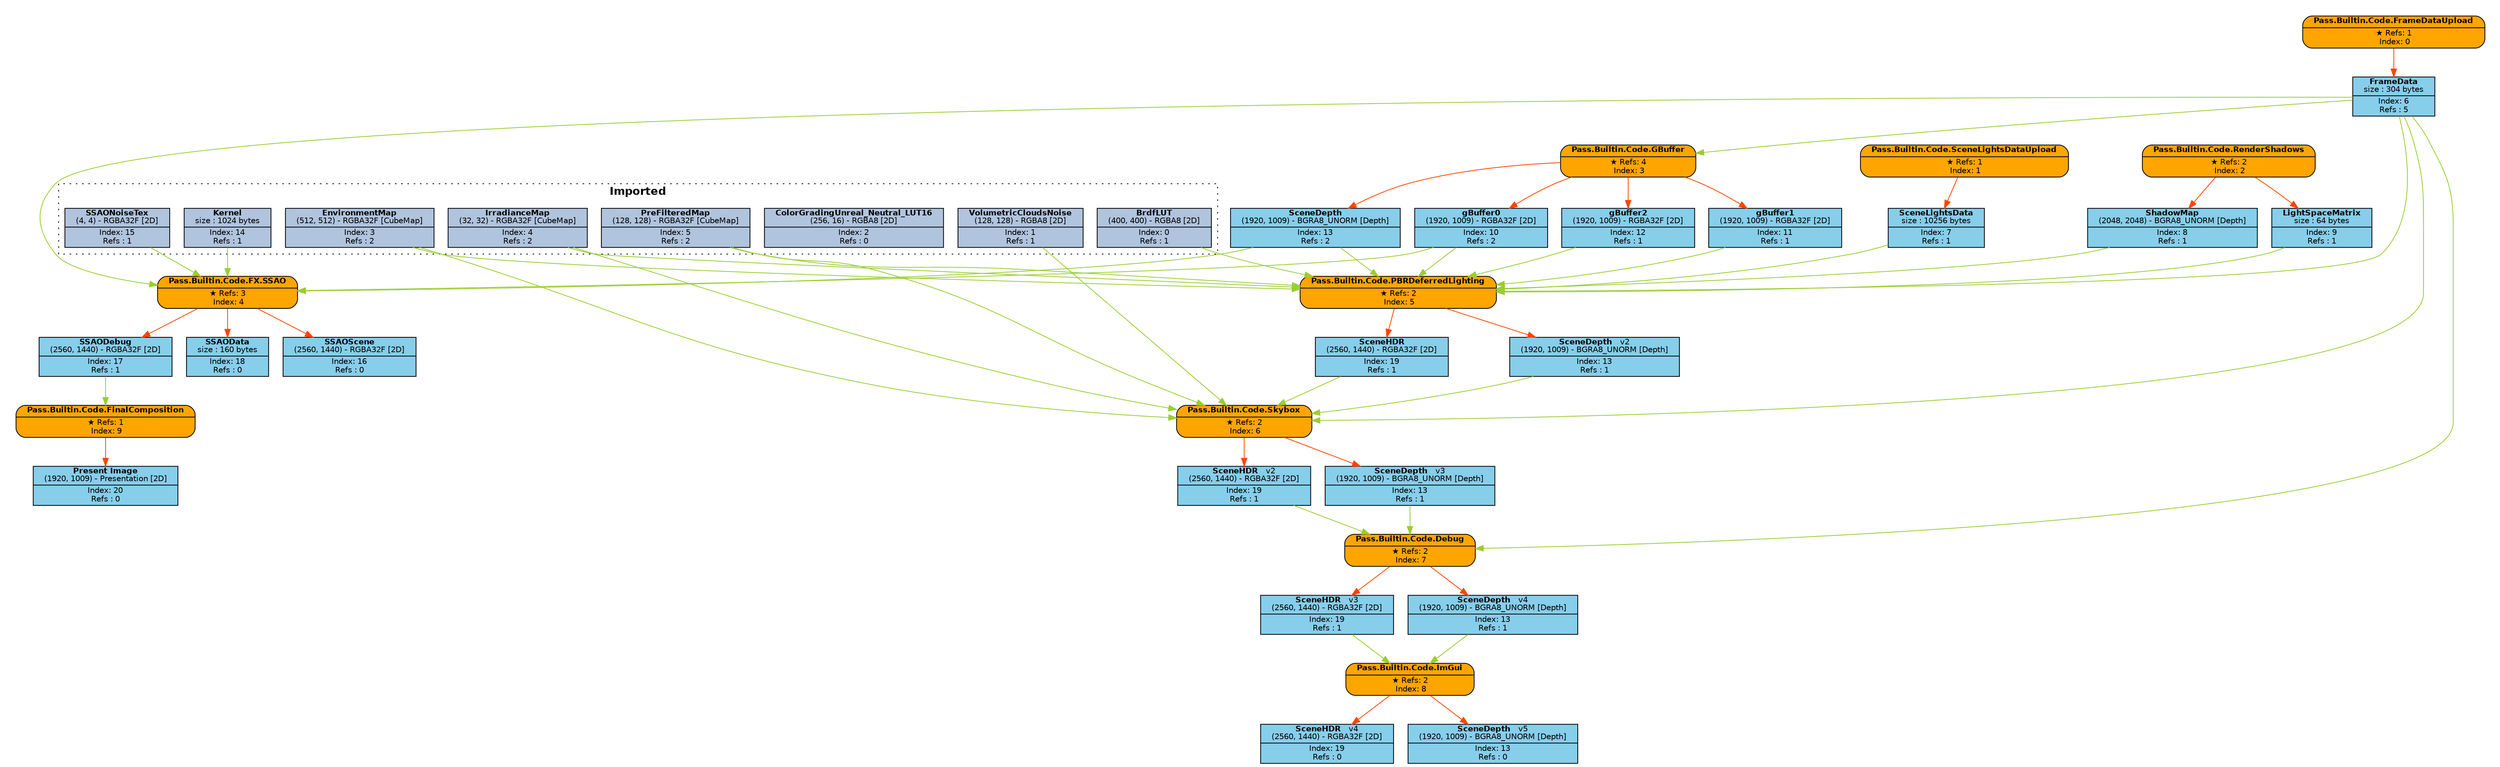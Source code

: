 digraph FrameGraph {
graph [style=invis, rankdir="TB" ordering=out, splines=spline]
node [shape=record, fontname="helvetica", fontsize=10, margin="0.2,0.03"]

P0 [label=<{ {<B>Pass.Builtin.Code.FrameDataUpload</B>} | {&#x2605; Refs: 1<BR/> Index: 0} }> style="rounded,filled", fillcolor=orange]
P1 [label=<{ {<B>Pass.Builtin.Code.SceneLightsDataUpload</B>} | {&#x2605; Refs: 1<BR/> Index: 1} }> style="rounded,filled", fillcolor=orange]
P2 [label=<{ {<B>Pass.Builtin.Code.RenderShadows</B>} | {&#x2605; Refs: 2<BR/> Index: 2} }> style="rounded,filled", fillcolor=orange]
P3 [label=<{ {<B>Pass.Builtin.Code.GBuffer</B>} | {&#x2605; Refs: 4<BR/> Index: 3} }> style="rounded,filled", fillcolor=orange]
P4 [label=<{ {<B>Pass.Builtin.Code.FX.SSAO</B>} | {&#x2605; Refs: 3<BR/> Index: 4} }> style="rounded,filled", fillcolor=orange]
P5 [label=<{ {<B>Pass.Builtin.Code.PBRDeferredLighting</B>} | {&#x2605; Refs: 2<BR/> Index: 5} }> style="rounded,filled", fillcolor=orange]
P6 [label=<{ {<B>Pass.Builtin.Code.Skybox</B>} | {&#x2605; Refs: 2<BR/> Index: 6} }> style="rounded,filled", fillcolor=orange]
P7 [label=<{ {<B>Pass.Builtin.Code.Debug</B>} | {&#x2605; Refs: 2<BR/> Index: 7} }> style="rounded,filled", fillcolor=orange]
P8 [label=<{ {<B>Pass.Builtin.Code.ImGui</B>} | {&#x2605; Refs: 2<BR/> Index: 8} }> style="rounded,filled", fillcolor=orange]
P9 [label=<{ {<B>Pass.Builtin.Code.FinalComposition</B>} | {&#x2605; Refs: 1<BR/> Index: 9} }> style="rounded,filled", fillcolor=orange]

R0_1 [label=<{ {<B>BrdfLUT</B><BR/>(400, 400) - RGBA8 [2D]} | {Index: 0<BR/>Refs : 1} }> style=filled, fillcolor=lightsteelblue]
R1_1 [label=<{ {<B>VolumetricCloudsNoise</B><BR/>(128, 128) - RGBA8 [2D]} | {Index: 1<BR/>Refs : 1} }> style=filled, fillcolor=lightsteelblue]
R2_1 [label=<{ {<B>ColorGradingUnreal_Neutral_LUT16</B><BR/>(256, 16) - RGBA8 [2D]} | {Index: 2<BR/>Refs : 0} }> style=filled, fillcolor=lightsteelblue]
R3_1 [label=<{ {<B>EnvironmentMap</B><BR/>(512, 512) - RGBA32F [CubeMap]} | {Index: 3<BR/>Refs : 2} }> style=filled, fillcolor=lightsteelblue]
R4_1 [label=<{ {<B>IrradianceMap</B><BR/>(32, 32) - RGBA32F [CubeMap]} | {Index: 4<BR/>Refs : 2} }> style=filled, fillcolor=lightsteelblue]
R5_1 [label=<{ {<B>PreFilteredMap</B><BR/>(128, 128) - RGBA32F [CubeMap]} | {Index: 5<BR/>Refs : 2} }> style=filled, fillcolor=lightsteelblue]
R6_1 [label=<{ {<B>FrameData</B><BR/>size : 304 bytes} | {Index: 6<BR/>Refs : 5} }> style=filled, fillcolor=skyblue]
R7_1 [label=<{ {<B>SceneLightsData</B><BR/>size : 10256 bytes} | {Index: 7<BR/>Refs : 1} }> style=filled, fillcolor=skyblue]
R8_1 [label=<{ {<B>ShadowMap</B><BR/>(2048, 2048) - BGRA8_UNORM [Depth]} | {Index: 8<BR/>Refs : 1} }> style=filled, fillcolor=skyblue]
R9_1 [label=<{ {<B>LightSpaceMatrix</B><BR/>size : 64 bytes} | {Index: 9<BR/>Refs : 1} }> style=filled, fillcolor=skyblue]
R10_1 [label=<{ {<B>gBuffer0</B><BR/>(1920, 1009) - RGBA32F [2D]} | {Index: 10<BR/>Refs : 2} }> style=filled, fillcolor=skyblue]
R11_1 [label=<{ {<B>gBuffer1</B><BR/>(1920, 1009) - RGBA32F [2D]} | {Index: 11<BR/>Refs : 1} }> style=filled, fillcolor=skyblue]
R12_1 [label=<{ {<B>gBuffer2</B><BR/>(1920, 1009) - RGBA32F [2D]} | {Index: 12<BR/>Refs : 1} }> style=filled, fillcolor=skyblue]
R13_1 [label=<{ {<B>SceneDepth</B><BR/>(1920, 1009) - BGRA8_UNORM [Depth]} | {Index: 13<BR/>Refs : 2} }> style=filled, fillcolor=skyblue]
R14_1 [label=<{ {<B>Kernel</B><BR/>size : 1024 bytes} | {Index: 14<BR/>Refs : 1} }> style=filled, fillcolor=lightsteelblue]
R15_1 [label=<{ {<B>SSAONoiseTex</B><BR/>(4, 4) - RGBA32F [2D]} | {Index: 15<BR/>Refs : 1} }> style=filled, fillcolor=lightsteelblue]
R16_1 [label=<{ {<B>SSAOScene</B><BR/>(2560, 1440) - RGBA32F [2D]} | {Index: 16<BR/>Refs : 0} }> style=filled, fillcolor=skyblue]
R17_1 [label=<{ {<B>SSAODebug</B><BR/>(2560, 1440) - RGBA32F [2D]} | {Index: 17<BR/>Refs : 1} }> style=filled, fillcolor=skyblue]
R18_1 [label=<{ {<B>SSAOData</B><BR/>size : 160 bytes} | {Index: 18<BR/>Refs : 0} }> style=filled, fillcolor=skyblue]
R19_1 [label=<{ {<B>SceneHDR</B><BR/>(2560, 1440) - RGBA32F [2D]} | {Index: 19<BR/>Refs : 1} }> style=filled, fillcolor=skyblue]
R13_2 [label=<{ {<B>SceneDepth</B>   <FONT>v2</FONT><BR/>(1920, 1009) - BGRA8_UNORM [Depth]} | {Index: 13<BR/>Refs : 1} }> style=filled, fillcolor=skyblue]
R19_2 [label=<{ {<B>SceneHDR</B>   <FONT>v2</FONT><BR/>(2560, 1440) - RGBA32F [2D]} | {Index: 19<BR/>Refs : 1} }> style=filled, fillcolor=skyblue]
R13_3 [label=<{ {<B>SceneDepth</B>   <FONT>v3</FONT><BR/>(1920, 1009) - BGRA8_UNORM [Depth]} | {Index: 13<BR/>Refs : 1} }> style=filled, fillcolor=skyblue]
R19_3 [label=<{ {<B>SceneHDR</B>   <FONT>v3</FONT><BR/>(2560, 1440) - RGBA32F [2D]} | {Index: 19<BR/>Refs : 1} }> style=filled, fillcolor=skyblue]
R13_4 [label=<{ {<B>SceneDepth</B>   <FONT>v4</FONT><BR/>(1920, 1009) - BGRA8_UNORM [Depth]} | {Index: 13<BR/>Refs : 1} }> style=filled, fillcolor=skyblue]
R19_4 [label=<{ {<B>SceneHDR</B>   <FONT>v4</FONT><BR/>(2560, 1440) - RGBA32F [2D]} | {Index: 19<BR/>Refs : 0} }> style=filled, fillcolor=skyblue]
R13_5 [label=<{ {<B>SceneDepth</B>   <FONT>v5</FONT><BR/>(1920, 1009) - BGRA8_UNORM [Depth]} | {Index: 13<BR/>Refs : 0} }> style=filled, fillcolor=skyblue]
R20_1 [label=<{ {<B>Present Image</B><BR/>(1920, 1009) - Presentation [2D]} | {Index: 20<BR/>Refs : 0} }> style=filled, fillcolor=skyblue]

P0 -> { R6_1 } [color=orangered]
P1 -> { R7_1 } [color=orangered]
P2 -> { R8_1 R9_1 } [color=orangered]
P3 -> { R10_1 R11_1 R12_1 R13_1 } [color=orangered]
P4 -> { R16_1 R17_1 R18_1 } [color=orangered]
P5 -> { R19_1 R13_2 } [color=orangered]
P6 -> { R19_2 R13_3 } [color=orangered]
P7 -> { R19_3 R13_4 } [color=orangered]
P8 -> { R19_4 R13_5 } [color=orangered]
P9 -> { R20_1 } [color=orangered]

R0_1 -> { P5 } [color=olivedrab3]
R1_1 -> { P6 } [color=olivedrab3]
R2_1 -> { } [color=olivedrab3]
R3_1 -> { P5 P6 } [color=olivedrab3]
R4_1 -> { P5 P6 } [color=olivedrab3]
R5_1 -> { P5 P6 } [color=olivedrab3]
R6_1 -> { P3 P4 P5 P6 P7 } [color=olivedrab3]
R7_1 -> { P5 } [color=olivedrab3]
R8_1 -> { P5 } [color=olivedrab3]
R9_1 -> { P5 } [color=olivedrab3]
R10_1 -> { P4 P5 } [color=olivedrab3]
R11_1 -> { P5 } [color=olivedrab3]
R12_1 -> { P5 } [color=olivedrab3]
R13_1 -> { P4 P5 } [color=olivedrab3]
R14_1 -> { P4 } [color=olivedrab3]
R15_1 -> { P4 } [color=olivedrab3]
R16_1 -> { } [color=olivedrab3]
R17_1 -> { P9 } [color=olivedrab3]
R18_1 -> { } [color=olivedrab3]
R19_1 -> { P6 } [color=olivedrab3]
R13_2 -> { P6 } [color=olivedrab3]
R19_2 -> { P7 } [color=olivedrab3]
R13_3 -> { P7 } [color=olivedrab3]
R19_3 -> { P8 } [color=olivedrab3]
R13_4 -> { P8 } [color=olivedrab3]
R19_4 -> { } [color=olivedrab3]
R13_5 -> { } [color=olivedrab3]
R20_1 -> { } [color=olivedrab3]

subgraph cluster_0 {
P0 R6_1 
}
subgraph cluster_1 {
P1 R7_1 
}
subgraph cluster_2 {
P2 R8_1 R9_1 
}
subgraph cluster_3 {
P3 R10_1 R11_1 R12_1 R13_1 
}
subgraph cluster_4 {
P4 R16_1 R17_1 R18_1 
}
subgraph cluster_5 {
P5 R19_1 
}
subgraph cluster_6 {
P6 
}
subgraph cluster_7 {
P7 
}
subgraph cluster_8 {
P8 
}
subgraph cluster_9 {
P9 R20_1 
}

subgraph cluster_imported_resources {
graph [style=dotted, fontname="helvetica", label=< <B>Imported</B> >]
R0_1 R1_1 R2_1 R3_1 R4_1 R5_1 R14_1 R15_1 
}

}